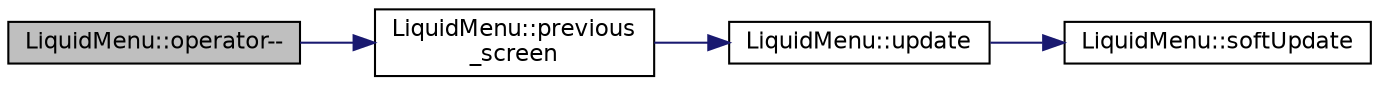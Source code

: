 digraph "LiquidMenu::operator--"
{
  edge [fontname="Helvetica",fontsize="11",labelfontname="Helvetica",labelfontsize="11"];
  node [fontname="Helvetica",fontsize="11",shape=record];
  rankdir="LR";
  Node54 [label="LiquidMenu::operator--",height=0.2,width=0.4,color="black", fillcolor="grey75", style="filled", fontcolor="black"];
  Node54 -> Node55 [color="midnightblue",fontsize="11",style="solid",fontname="Helvetica"];
  Node55 [label="LiquidMenu::previous\l_screen",height=0.2,width=0.4,color="black", fillcolor="white", style="filled",URL="$class_liquid_menu.html#a3924794ce6e3e95bb7b94c3c18d6d9a9",tooltip="Switches to the previous screen. "];
  Node55 -> Node56 [color="midnightblue",fontsize="11",style="solid",fontname="Helvetica"];
  Node56 [label="LiquidMenu::update",height=0.2,width=0.4,color="black", fillcolor="white", style="filled",URL="$class_liquid_menu.html#af6935b3a7c65918abaf5594e7742af70",tooltip="Prints the current screen to the display. "];
  Node56 -> Node57 [color="midnightblue",fontsize="11",style="solid",fontname="Helvetica"];
  Node57 [label="LiquidMenu::softUpdate",height=0.2,width=0.4,color="black", fillcolor="white", style="filled",URL="$class_liquid_menu.html#a506aa5f8822031096a881aed7c6e45e5",tooltip="Prints the current screen to the display (without clearing). "];
}
